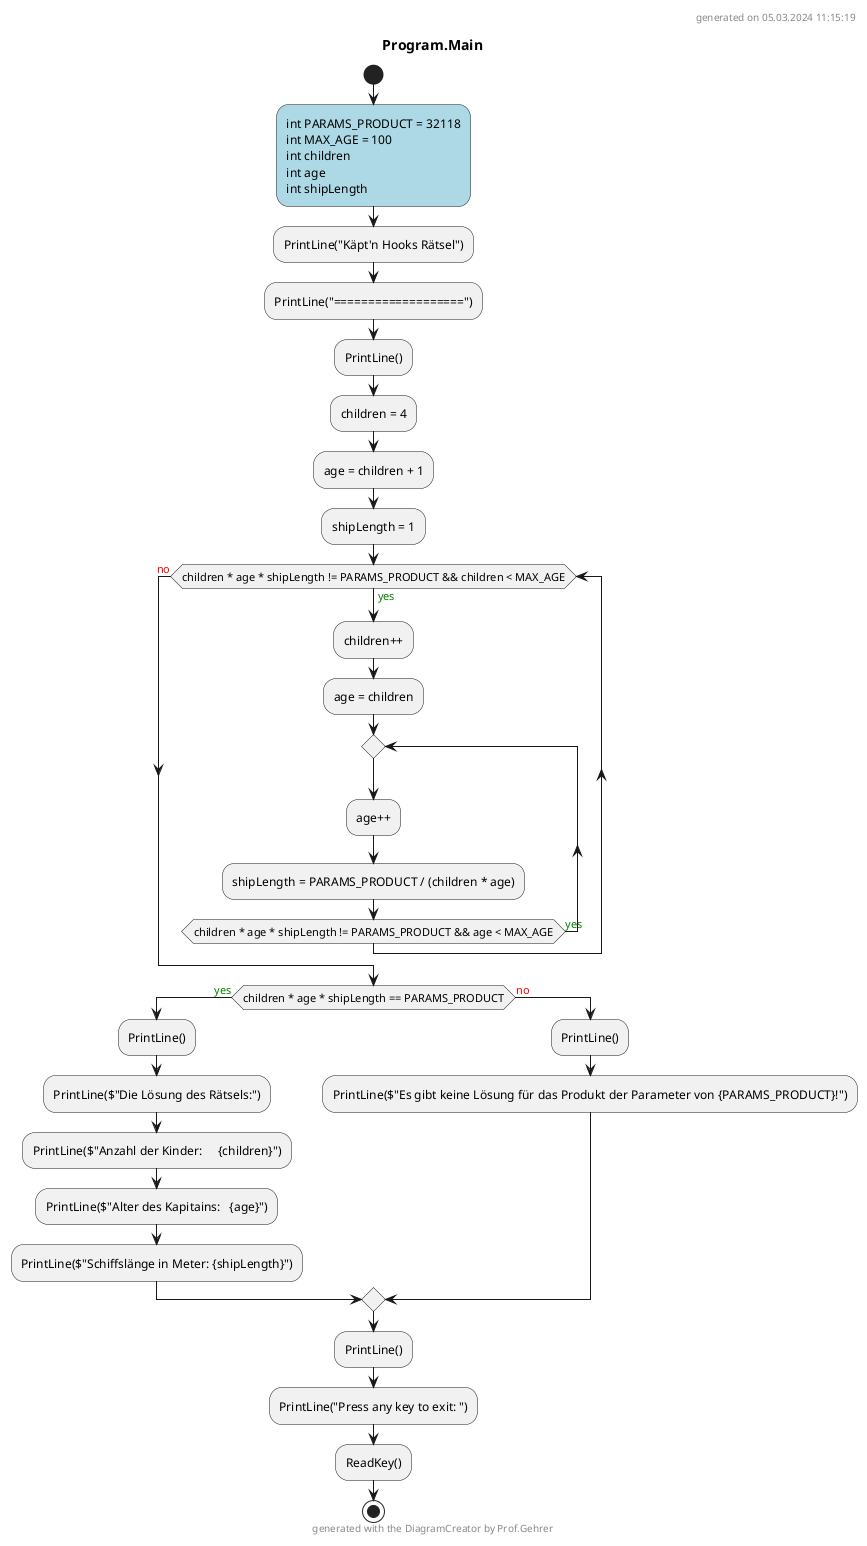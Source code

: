 @startuml Program.Main
header
generated on 05.03.2024 11:15:19
end header
title Program.Main
start
#LightBlue:int PARAMS_PRODUCT = 32118
int MAX_AGE = 100
int children
int age
int shipLength;
:PrintLine("Käpt'n Hooks Rätsel");
:PrintLine("===================");
:PrintLine();
:children = 4;
:age = children + 1;
:shipLength = 1;
while (children * age * shipLength != PARAMS_PRODUCT && children < MAX_AGE) is (<color:green>yes)
    :children++;
    :age = children;
    repeat
        :age++;
        :shipLength = PARAMS_PRODUCT / (children * age);
    repeat while (children * age * shipLength != PARAMS_PRODUCT && age < MAX_AGE) is (<color:green>yes)
endwhile (<color:red>no)
if (children * age * shipLength == PARAMS_PRODUCT) then (<color:green>yes)
    :PrintLine();
    :PrintLine($"Die Lösung des Rätsels:");
    :PrintLine($"Anzahl der Kinder:     {children}");
    :PrintLine($"Alter des Kapitains:   {age}");
    :PrintLine($"Schiffslänge in Meter: {shipLength}");
  else (<color:red>no)
      :PrintLine();
      :PrintLine($"Es gibt keine Lösung für das Produkt der Parameter von {PARAMS_PRODUCT}!");
endif
:PrintLine();
:PrintLine("Press any key to exit: ");
:ReadKey();
footer
generated with the DiagramCreator by Prof.Gehrer
end footer
stop
@enduml
